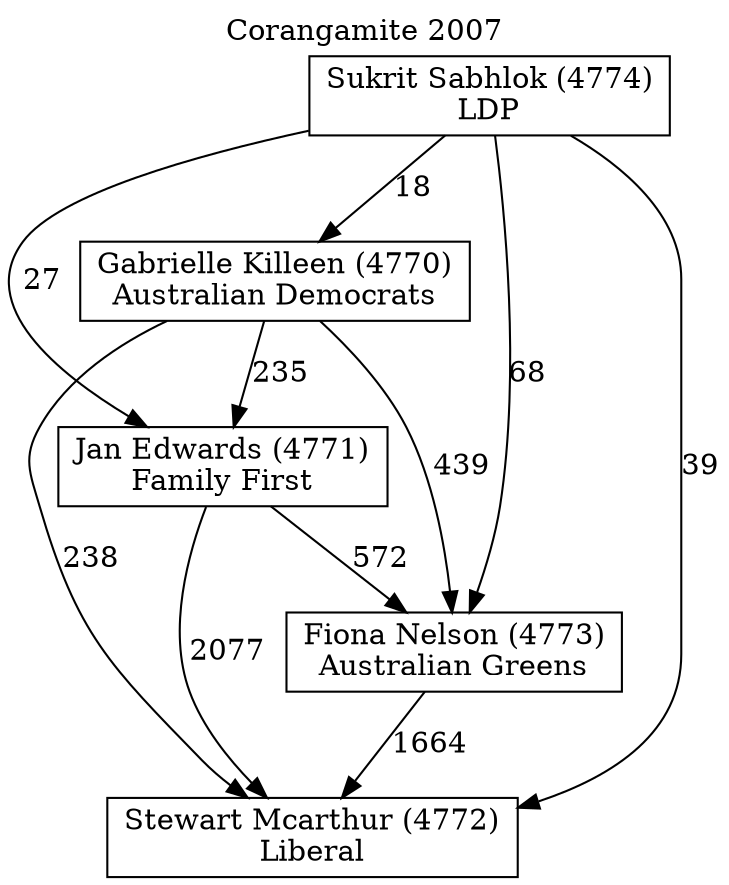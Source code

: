 // House preference flow
digraph "Stewart Mcarthur (4772)_Corangamite_2007" {
	graph [label="Corangamite 2007" labelloc=t mclimit=10]
	node [shape=box]
	"Stewart Mcarthur (4772)" [label="Stewart Mcarthur (4772)
Liberal"]
	"Fiona Nelson (4773)" [label="Fiona Nelson (4773)
Australian Greens"]
	"Jan Edwards (4771)" [label="Jan Edwards (4771)
Family First"]
	"Gabrielle Killeen (4770)" [label="Gabrielle Killeen (4770)
Australian Democrats"]
	"Sukrit Sabhlok (4774)" [label="Sukrit Sabhlok (4774)
LDP"]
	"Fiona Nelson (4773)" -> "Stewart Mcarthur (4772)" [label=1664]
	"Jan Edwards (4771)" -> "Fiona Nelson (4773)" [label=572]
	"Gabrielle Killeen (4770)" -> "Jan Edwards (4771)" [label=235]
	"Sukrit Sabhlok (4774)" -> "Gabrielle Killeen (4770)" [label=18]
	"Jan Edwards (4771)" -> "Stewart Mcarthur (4772)" [label=2077]
	"Gabrielle Killeen (4770)" -> "Stewart Mcarthur (4772)" [label=238]
	"Sukrit Sabhlok (4774)" -> "Stewart Mcarthur (4772)" [label=39]
	"Sukrit Sabhlok (4774)" -> "Jan Edwards (4771)" [label=27]
	"Gabrielle Killeen (4770)" -> "Fiona Nelson (4773)" [label=439]
	"Sukrit Sabhlok (4774)" -> "Fiona Nelson (4773)" [label=68]
}
